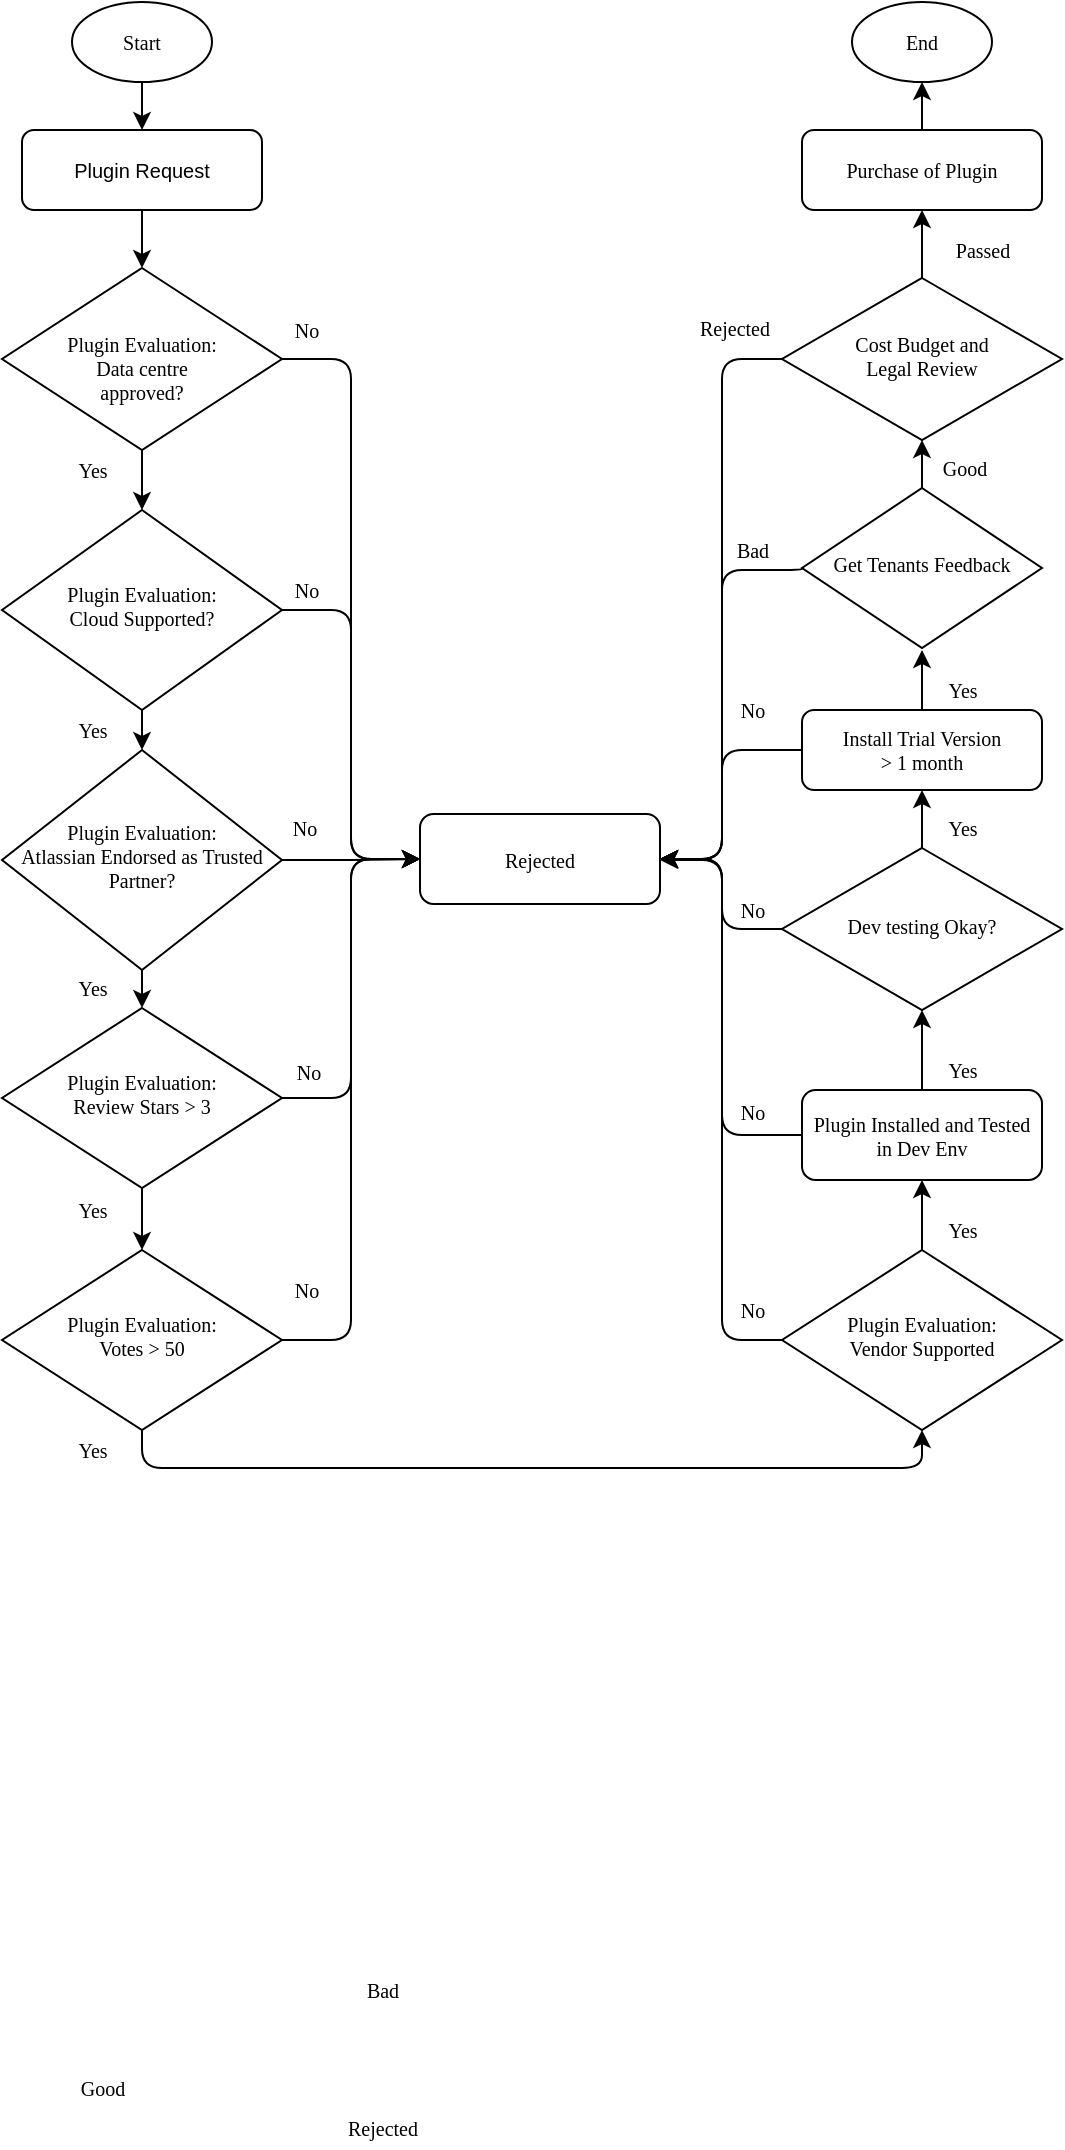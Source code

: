 <mxfile version="19.0.3" type="device" pages="2"><diagram id="C5RBs43oDa-KdzZeNtuy" name="vertical-layout"><mxGraphModel dx="1026" dy="496" grid="0" gridSize="10" guides="1" tooltips="1" connect="1" arrows="1" fold="1" page="1" pageScale="1" pageWidth="827" pageHeight="1169" math="0" shadow="0"><root><mxCell id="WIyWlLk6GJQsqaUBKTNV-0"/><mxCell id="WIyWlLk6GJQsqaUBKTNV-1" parent="WIyWlLk6GJQsqaUBKTNV-0"/><mxCell id="xzVMXYg9dv5cFpmjjLAv-13" value="" style="edgeStyle=orthogonalEdgeStyle;rounded=1;orthogonalLoop=1;jettySize=auto;html=1;fontFamily=Verdana;fontSize=10;" parent="WIyWlLk6GJQsqaUBKTNV-1" source="WIyWlLk6GJQsqaUBKTNV-3" target="WIyWlLk6GJQsqaUBKTNV-6" edge="1"><mxGeometry relative="1" as="geometry"/></mxCell><mxCell id="WIyWlLk6GJQsqaUBKTNV-3" value="Plugin Request" style="rounded=1;whiteSpace=wrap;html=1;fontSize=10;glass=0;strokeWidth=1;shadow=0;" parent="WIyWlLk6GJQsqaUBKTNV-1" vertex="1"><mxGeometry x="50" y="80" width="120" height="40" as="geometry"/></mxCell><mxCell id="XpRjnHkGzmFIEhDJoODN-17" style="edgeStyle=orthogonalEdgeStyle;rounded=1;orthogonalLoop=1;jettySize=auto;html=1;entryX=0.5;entryY=0;entryDx=0;entryDy=0;fontFamily=Verdana;" parent="WIyWlLk6GJQsqaUBKTNV-1" source="WIyWlLk6GJQsqaUBKTNV-6" target="XpRjnHkGzmFIEhDJoODN-5" edge="1"><mxGeometry relative="1" as="geometry"/></mxCell><mxCell id="XpRjnHkGzmFIEhDJoODN-19" style="edgeStyle=orthogonalEdgeStyle;rounded=1;orthogonalLoop=1;jettySize=auto;html=1;entryX=0;entryY=0.5;entryDx=0;entryDy=0;fontFamily=Verdana;" parent="WIyWlLk6GJQsqaUBKTNV-1" source="WIyWlLk6GJQsqaUBKTNV-6" target="WIyWlLk6GJQsqaUBKTNV-12" edge="1"><mxGeometry relative="1" as="geometry"/></mxCell><mxCell id="WIyWlLk6GJQsqaUBKTNV-6" value="&lt;br style=&quot;font-size: 10px;&quot;&gt;Plugin Evaluation: &lt;br style=&quot;font-size: 10px;&quot;&gt;Data centre &lt;br style=&quot;font-size: 10px;&quot;&gt;approved?" style="rhombus;whiteSpace=wrap;html=1;shadow=0;fontFamily=Verdana;fontSize=10;align=center;strokeWidth=1;spacing=6;spacingTop=-4;" parent="WIyWlLk6GJQsqaUBKTNV-1" vertex="1"><mxGeometry x="40" y="149" width="140" height="91" as="geometry"/></mxCell><mxCell id="xzVMXYg9dv5cFpmjjLAv-8" value="" style="edgeStyle=orthogonalEdgeStyle;rounded=1;orthogonalLoop=1;jettySize=auto;html=1;fontFamily=Verdana;fontSize=10;" parent="WIyWlLk6GJQsqaUBKTNV-1" source="WIyWlLk6GJQsqaUBKTNV-11" edge="1"><mxGeometry relative="1" as="geometry"><mxPoint x="500" y="340" as="targetPoint"/></mxGeometry></mxCell><mxCell id="xzVMXYg9dv5cFpmjjLAv-25" value="" style="edgeStyle=orthogonalEdgeStyle;rounded=1;orthogonalLoop=1;jettySize=auto;html=1;fontFamily=Verdana;fontSize=10;entryX=1;entryY=0.5;entryDx=0;entryDy=0;" parent="WIyWlLk6GJQsqaUBKTNV-1" source="WIyWlLk6GJQsqaUBKTNV-11" target="WIyWlLk6GJQsqaUBKTNV-12" edge="1"><mxGeometry relative="1" as="geometry"><mxPoint x="360" y="380" as="targetPoint"/><Array as="points"><mxPoint x="400" y="390"/><mxPoint x="400" y="445"/></Array></mxGeometry></mxCell><mxCell id="WIyWlLk6GJQsqaUBKTNV-11" value="Install Trial Version&lt;br style=&quot;font-size: 10px;&quot;&gt;&amp;gt; 1 month" style="rounded=1;whiteSpace=wrap;html=1;fontSize=10;glass=0;strokeWidth=1;shadow=0;fontFamily=Verdana;" parent="WIyWlLk6GJQsqaUBKTNV-1" vertex="1"><mxGeometry x="440" y="370" width="120" height="40" as="geometry"/></mxCell><mxCell id="WIyWlLk6GJQsqaUBKTNV-12" value="Rejected" style="rounded=1;whiteSpace=wrap;html=1;fontSize=10;glass=0;strokeWidth=1;shadow=0;fontFamily=Verdana;" parent="WIyWlLk6GJQsqaUBKTNV-1" vertex="1"><mxGeometry x="249" y="422" width="120" height="45" as="geometry"/></mxCell><mxCell id="XpRjnHkGzmFIEhDJoODN-38" value="" style="edgeStyle=orthogonalEdgeStyle;rounded=1;orthogonalLoop=1;jettySize=auto;html=1;entryX=0.5;entryY=0;entryDx=0;entryDy=0;fontFamily=Verdana;" parent="WIyWlLk6GJQsqaUBKTNV-1" source="XpRjnHkGzmFIEhDJoODN-5" target="XpRjnHkGzmFIEhDJoODN-7" edge="1"><mxGeometry relative="1" as="geometry"><mxPoint x="110" y="390" as="targetPoint"/></mxGeometry></mxCell><mxCell id="XpRjnHkGzmFIEhDJoODN-42" value="" style="edgeStyle=orthogonalEdgeStyle;rounded=1;orthogonalLoop=1;jettySize=auto;html=1;entryX=0;entryY=0.5;entryDx=0;entryDy=0;fontFamily=Verdana;" parent="WIyWlLk6GJQsqaUBKTNV-1" source="XpRjnHkGzmFIEhDJoODN-5" target="WIyWlLk6GJQsqaUBKTNV-12" edge="1"><mxGeometry relative="1" as="geometry"><mxPoint x="270" y="240" as="targetPoint"/></mxGeometry></mxCell><mxCell id="XpRjnHkGzmFIEhDJoODN-5" value="Plugin Evaluation: &lt;br style=&quot;font-size: 10px;&quot;&gt;Cloud Supported?" style="rhombus;whiteSpace=wrap;html=1;shadow=0;fontFamily=Verdana;fontSize=10;align=center;strokeWidth=1;spacing=6;spacingTop=-4;" parent="WIyWlLk6GJQsqaUBKTNV-1" vertex="1"><mxGeometry x="40" y="270" width="140" height="100" as="geometry"/></mxCell><mxCell id="XpRjnHkGzmFIEhDJoODN-16" style="edgeStyle=orthogonalEdgeStyle;rounded=1;orthogonalLoop=1;jettySize=auto;html=1;entryX=0;entryY=0.5;entryDx=0;entryDy=0;fontFamily=Verdana;" parent="WIyWlLk6GJQsqaUBKTNV-1" source="XpRjnHkGzmFIEhDJoODN-7" target="WIyWlLk6GJQsqaUBKTNV-12" edge="1"><mxGeometry relative="1" as="geometry"/></mxCell><mxCell id="XpRjnHkGzmFIEhDJoODN-20" style="edgeStyle=orthogonalEdgeStyle;rounded=1;orthogonalLoop=1;jettySize=auto;html=1;entryX=0.5;entryY=0;entryDx=0;entryDy=0;fontFamily=Verdana;" parent="WIyWlLk6GJQsqaUBKTNV-1" source="XpRjnHkGzmFIEhDJoODN-7" target="XpRjnHkGzmFIEhDJoODN-11" edge="1"><mxGeometry relative="1" as="geometry"/></mxCell><mxCell id="XpRjnHkGzmFIEhDJoODN-7" value="Plugin Evaluation: &lt;br style=&quot;font-size: 10px;&quot;&gt;Atlassian Endorsed as Trusted Partner?" style="rhombus;whiteSpace=wrap;html=1;shadow=0;fontFamily=Verdana;fontSize=10;align=center;strokeWidth=1;spacing=6;spacingTop=-4;" parent="WIyWlLk6GJQsqaUBKTNV-1" vertex="1"><mxGeometry x="40" y="390" width="140" height="110" as="geometry"/></mxCell><mxCell id="XpRjnHkGzmFIEhDJoODN-40" value="" style="edgeStyle=orthogonalEdgeStyle;rounded=1;orthogonalLoop=1;jettySize=auto;html=1;entryX=0;entryY=0.5;entryDx=0;entryDy=0;fontFamily=Verdana;" parent="WIyWlLk6GJQsqaUBKTNV-1" source="XpRjnHkGzmFIEhDJoODN-11" target="WIyWlLk6GJQsqaUBKTNV-12" edge="1"><mxGeometry relative="1" as="geometry"><mxPoint x="290" y="484" as="targetPoint"/></mxGeometry></mxCell><mxCell id="XpRjnHkGzmFIEhDJoODN-44" value="" style="edgeStyle=orthogonalEdgeStyle;rounded=1;orthogonalLoop=1;jettySize=auto;html=1;entryX=0.5;entryY=0;entryDx=0;entryDy=0;fontFamily=Verdana;" parent="WIyWlLk6GJQsqaUBKTNV-1" source="XpRjnHkGzmFIEhDJoODN-11" target="XpRjnHkGzmFIEhDJoODN-21" edge="1"><mxGeometry relative="1" as="geometry"><mxPoint x="110" y="604" as="targetPoint"/></mxGeometry></mxCell><mxCell id="XpRjnHkGzmFIEhDJoODN-11" value="Plugin Evaluation: &lt;br style=&quot;font-size: 10px;&quot;&gt;Review Stars &amp;gt; 3" style="rhombus;whiteSpace=wrap;html=1;shadow=0;fontFamily=Verdana;fontSize=10;align=center;strokeWidth=1;spacing=6;spacingTop=-4;" parent="WIyWlLk6GJQsqaUBKTNV-1" vertex="1"><mxGeometry x="40" y="519" width="140" height="90" as="geometry"/></mxCell><mxCell id="XpRjnHkGzmFIEhDJoODN-53" value="" style="edgeStyle=orthogonalEdgeStyle;rounded=1;orthogonalLoop=1;jettySize=auto;html=1;entryX=0;entryY=0.5;entryDx=0;entryDy=0;fontFamily=Verdana;" parent="WIyWlLk6GJQsqaUBKTNV-1" source="XpRjnHkGzmFIEhDJoODN-21" target="WIyWlLk6GJQsqaUBKTNV-12" edge="1"><mxGeometry relative="1" as="geometry"><mxPoint x="280" y="595" as="targetPoint"/></mxGeometry></mxCell><mxCell id="xzVMXYg9dv5cFpmjjLAv-6" value="" style="edgeStyle=orthogonalEdgeStyle;rounded=1;orthogonalLoop=1;jettySize=auto;html=1;fontFamily=Verdana;fontSize=10;entryX=0.5;entryY=1;entryDx=0;entryDy=0;" parent="WIyWlLk6GJQsqaUBKTNV-1" source="XpRjnHkGzmFIEhDJoODN-21" target="XpRjnHkGzmFIEhDJoODN-22" edge="1"><mxGeometry relative="1" as="geometry"><Array as="points"><mxPoint x="110" y="749"/><mxPoint x="500" y="749"/></Array></mxGeometry></mxCell><mxCell id="XpRjnHkGzmFIEhDJoODN-21" value="Plugin Evaluation: &lt;br style=&quot;font-size: 10px;&quot;&gt;Votes &amp;gt; 50" style="rhombus;whiteSpace=wrap;html=1;shadow=0;fontFamily=Verdana;fontSize=10;align=center;strokeWidth=1;spacing=6;spacingTop=-4;" parent="WIyWlLk6GJQsqaUBKTNV-1" vertex="1"><mxGeometry x="40" y="640" width="140" height="90" as="geometry"/></mxCell><mxCell id="xzVMXYg9dv5cFpmjjLAv-11" value="" style="edgeStyle=orthogonalEdgeStyle;rounded=1;orthogonalLoop=1;jettySize=auto;html=1;fontFamily=Verdana;fontSize=10;" parent="WIyWlLk6GJQsqaUBKTNV-1" source="XpRjnHkGzmFIEhDJoODN-22" target="XpRjnHkGzmFIEhDJoODN-23" edge="1"><mxGeometry relative="1" as="geometry"/></mxCell><mxCell id="xzVMXYg9dv5cFpmjjLAv-20" value="" style="edgeStyle=orthogonalEdgeStyle;rounded=1;orthogonalLoop=1;jettySize=auto;html=1;fontFamily=Verdana;fontSize=10;exitX=0;exitY=0.5;exitDx=0;exitDy=0;entryX=1;entryY=0.5;entryDx=0;entryDy=0;" parent="WIyWlLk6GJQsqaUBKTNV-1" source="XpRjnHkGzmFIEhDJoODN-22" target="WIyWlLk6GJQsqaUBKTNV-12" edge="1"><mxGeometry relative="1" as="geometry"><mxPoint x="430" y="681" as="sourcePoint"/><mxPoint x="290" y="466" as="targetPoint"/><Array as="points"><mxPoint x="400" y="685"/><mxPoint x="400" y="445"/></Array></mxGeometry></mxCell><mxCell id="XpRjnHkGzmFIEhDJoODN-22" value="Plugin Evaluation: &lt;br style=&quot;font-size: 10px;&quot;&gt;Vendor Supported" style="rhombus;whiteSpace=wrap;html=1;shadow=0;fontFamily=Verdana;fontSize=10;align=center;strokeWidth=1;spacing=6;spacingTop=-4;" parent="WIyWlLk6GJQsqaUBKTNV-1" vertex="1"><mxGeometry x="430" y="640" width="140" height="90" as="geometry"/></mxCell><mxCell id="xzVMXYg9dv5cFpmjjLAv-10" value="" style="edgeStyle=orthogonalEdgeStyle;rounded=1;orthogonalLoop=1;jettySize=auto;html=1;fontFamily=Verdana;fontSize=10;" parent="WIyWlLk6GJQsqaUBKTNV-1" source="XpRjnHkGzmFIEhDJoODN-23" target="XpRjnHkGzmFIEhDJoODN-24" edge="1"><mxGeometry relative="1" as="geometry"/></mxCell><mxCell id="xzVMXYg9dv5cFpmjjLAv-22" value="" style="edgeStyle=orthogonalEdgeStyle;rounded=1;orthogonalLoop=1;jettySize=auto;html=1;fontFamily=Verdana;fontSize=10;entryX=1;entryY=0.5;entryDx=0;entryDy=0;" parent="WIyWlLk6GJQsqaUBKTNV-1" source="XpRjnHkGzmFIEhDJoODN-23" target="WIyWlLk6GJQsqaUBKTNV-12" edge="1"><mxGeometry relative="1" as="geometry"><mxPoint x="360" y="582.5" as="targetPoint"/><Array as="points"><mxPoint x="400" y="583"/><mxPoint x="400" y="445"/></Array></mxGeometry></mxCell><mxCell id="XpRjnHkGzmFIEhDJoODN-23" value="Plugin Installed and Tested in Dev Env" style="rounded=1;whiteSpace=wrap;html=1;fontSize=10;glass=0;strokeWidth=1;shadow=0;fontFamily=Verdana;" parent="WIyWlLk6GJQsqaUBKTNV-1" vertex="1"><mxGeometry x="440" y="560" width="120" height="45" as="geometry"/></mxCell><mxCell id="xzVMXYg9dv5cFpmjjLAv-12" value="" style="edgeStyle=orthogonalEdgeStyle;rounded=1;orthogonalLoop=1;jettySize=auto;html=1;fontFamily=Verdana;fontSize=10;" parent="WIyWlLk6GJQsqaUBKTNV-1" source="XpRjnHkGzmFIEhDJoODN-24" edge="1"><mxGeometry relative="1" as="geometry"><mxPoint x="500" y="410" as="targetPoint"/></mxGeometry></mxCell><mxCell id="xzVMXYg9dv5cFpmjjLAv-23" value="" style="edgeStyle=orthogonalEdgeStyle;rounded=1;orthogonalLoop=1;jettySize=auto;html=1;fontFamily=Verdana;fontSize=10;" parent="WIyWlLk6GJQsqaUBKTNV-1" source="XpRjnHkGzmFIEhDJoODN-24" target="WIyWlLk6GJQsqaUBKTNV-12" edge="1"><mxGeometry relative="1" as="geometry"><Array as="points"><mxPoint x="400" y="480"/><mxPoint x="400" y="445"/></Array></mxGeometry></mxCell><mxCell id="XpRjnHkGzmFIEhDJoODN-24" value="Dev testing Okay?" style="rhombus;whiteSpace=wrap;html=1;shadow=0;fontFamily=Verdana;fontSize=10;align=center;strokeWidth=1;spacing=6;spacingTop=-4;" parent="WIyWlLk6GJQsqaUBKTNV-1" vertex="1"><mxGeometry x="430" y="439" width="140" height="81" as="geometry"/></mxCell><mxCell id="xzVMXYg9dv5cFpmjjLAv-7" value="" style="edgeStyle=orthogonalEdgeStyle;rounded=1;orthogonalLoop=1;jettySize=auto;html=1;fontFamily=Verdana;fontSize=10;entryX=0.5;entryY=1;entryDx=0;entryDy=0;" parent="WIyWlLk6GJQsqaUBKTNV-1" source="XpRjnHkGzmFIEhDJoODN-26" target="xzVMXYg9dv5cFpmjjLAv-33" edge="1"><mxGeometry relative="1" as="geometry"><mxPoint x="500" y="220" as="targetPoint"/></mxGeometry></mxCell><mxCell id="xzVMXYg9dv5cFpmjjLAv-27" value="" style="edgeStyle=orthogonalEdgeStyle;rounded=1;orthogonalLoop=1;jettySize=auto;html=1;fontFamily=Verdana;fontSize=10;entryX=1;entryY=0.5;entryDx=0;entryDy=0;exitX=0;exitY=0.5;exitDx=0;exitDy=0;" parent="WIyWlLk6GJQsqaUBKTNV-1" source="XpRjnHkGzmFIEhDJoODN-26" target="WIyWlLk6GJQsqaUBKTNV-12" edge="1"><mxGeometry relative="1" as="geometry"><mxPoint x="360" y="280" as="targetPoint"/><Array as="points"><mxPoint x="400" y="300"/><mxPoint x="400" y="445"/></Array></mxGeometry></mxCell><mxCell id="XpRjnHkGzmFIEhDJoODN-26" value="Get Tenants Feedback" style="rhombus;whiteSpace=wrap;html=1;shadow=0;fontFamily=Verdana;fontSize=10;align=center;strokeWidth=1;spacing=6;spacingTop=-4;" parent="WIyWlLk6GJQsqaUBKTNV-1" vertex="1"><mxGeometry x="440" y="259" width="120" height="80" as="geometry"/></mxCell><mxCell id="XpRjnHkGzmFIEhDJoODN-29" value="" style="edgeStyle=orthogonalEdgeStyle;rounded=1;orthogonalLoop=1;jettySize=auto;html=1;fontFamily=Verdana;exitX=0.5;exitY=0;exitDx=0;exitDy=0;" parent="WIyWlLk6GJQsqaUBKTNV-1" source="xzVMXYg9dv5cFpmjjLAv-33" target="XpRjnHkGzmFIEhDJoODN-28" edge="1"><mxGeometry relative="1" as="geometry"><mxPoint x="500" y="150" as="sourcePoint"/></mxGeometry></mxCell><mxCell id="XpRjnHkGzmFIEhDJoODN-62" value="&lt;font style=&quot;font-size: 10px&quot;&gt;Passed&lt;/font&gt;" style="edgeLabel;html=1;align=center;verticalAlign=middle;resizable=0;points=[];fontFamily=Verdana;" parent="XpRjnHkGzmFIEhDJoODN-29" vertex="1" connectable="0"><mxGeometry x="0.567" y="1" relative="1" as="geometry"><mxPoint x="31" y="10" as="offset"/></mxGeometry></mxCell><mxCell id="xzVMXYg9dv5cFpmjjLAv-16" value="" style="edgeStyle=orthogonalEdgeStyle;rounded=1;orthogonalLoop=1;jettySize=auto;html=1;fontFamily=Verdana;fontSize=10;" parent="WIyWlLk6GJQsqaUBKTNV-1" source="XpRjnHkGzmFIEhDJoODN-28" target="xzVMXYg9dv5cFpmjjLAv-15" edge="1"><mxGeometry relative="1" as="geometry"/></mxCell><mxCell id="XpRjnHkGzmFIEhDJoODN-28" value="Purchase of Plugin" style="rounded=1;whiteSpace=wrap;html=1;fontSize=10;glass=0;strokeWidth=1;shadow=0;fontFamily=Verdana;" parent="WIyWlLk6GJQsqaUBKTNV-1" vertex="1"><mxGeometry x="440" y="80" width="120" height="40" as="geometry"/></mxCell><mxCell id="XpRjnHkGzmFIEhDJoODN-63" value="Rejected" style="text;html=1;align=center;verticalAlign=middle;resizable=0;points=[];autosize=1;strokeColor=none;fillColor=none;fontSize=10;fontFamily=Verdana;" parent="WIyWlLk6GJQsqaUBKTNV-1" vertex="1"><mxGeometry x="200" y="1069" width="60" height="20" as="geometry"/></mxCell><mxCell id="XpRjnHkGzmFIEhDJoODN-64" value="Good" style="text;html=1;align=center;verticalAlign=middle;resizable=0;points=[];autosize=1;strokeColor=none;fillColor=none;fontSize=10;fontFamily=Verdana;" parent="WIyWlLk6GJQsqaUBKTNV-1" vertex="1"><mxGeometry x="70" y="1049" width="40" height="20" as="geometry"/></mxCell><mxCell id="XpRjnHkGzmFIEhDJoODN-65" value="Bad" style="text;html=1;align=center;verticalAlign=middle;resizable=0;points=[];autosize=1;strokeColor=none;fillColor=none;fontSize=10;fontFamily=Verdana;" parent="WIyWlLk6GJQsqaUBKTNV-1" vertex="1"><mxGeometry x="215" y="1000" width="30" height="20" as="geometry"/></mxCell><mxCell id="XpRjnHkGzmFIEhDJoODN-67" value="Yes" style="text;html=1;align=center;verticalAlign=middle;resizable=0;points=[];autosize=1;strokeColor=none;fillColor=none;fontSize=10;fontFamily=Verdana;" parent="WIyWlLk6GJQsqaUBKTNV-1" vertex="1"><mxGeometry x="505" y="620" width="30" height="20" as="geometry"/></mxCell><mxCell id="XpRjnHkGzmFIEhDJoODN-68" value="Yes" style="text;html=1;align=center;verticalAlign=middle;resizable=0;points=[];autosize=1;strokeColor=none;fillColor=none;fontSize=10;fontFamily=Verdana;" parent="WIyWlLk6GJQsqaUBKTNV-1" vertex="1"><mxGeometry x="70" y="730" width="30" height="20" as="geometry"/></mxCell><mxCell id="XpRjnHkGzmFIEhDJoODN-69" value="No" style="text;html=1;align=center;verticalAlign=middle;resizable=0;points=[];autosize=1;strokeColor=none;fillColor=none;fontSize=10;fontFamily=Verdana;" parent="WIyWlLk6GJQsqaUBKTNV-1" vertex="1"><mxGeometry x="177" y="649.5" width="30" height="20" as="geometry"/></mxCell><mxCell id="XpRjnHkGzmFIEhDJoODN-70" value="Yes" style="text;html=1;align=center;verticalAlign=middle;resizable=0;points=[];autosize=1;strokeColor=none;fillColor=none;fontSize=10;fontFamily=Verdana;" parent="WIyWlLk6GJQsqaUBKTNV-1" vertex="1"><mxGeometry x="70" y="610" width="30" height="20" as="geometry"/></mxCell><mxCell id="XpRjnHkGzmFIEhDJoODN-71" value="Yes" style="text;html=1;align=center;verticalAlign=middle;resizable=0;points=[];autosize=1;strokeColor=none;fillColor=none;fontSize=10;fontFamily=Verdana;" parent="WIyWlLk6GJQsqaUBKTNV-1" vertex="1"><mxGeometry x="70" y="499" width="30" height="20" as="geometry"/></mxCell><mxCell id="XpRjnHkGzmFIEhDJoODN-74" value="No" style="text;html=1;align=center;verticalAlign=middle;resizable=0;points=[];autosize=1;strokeColor=none;fillColor=none;fontSize=10;fontFamily=Verdana;" parent="WIyWlLk6GJQsqaUBKTNV-1" vertex="1"><mxGeometry x="178" y="540.5" width="30" height="20" as="geometry"/></mxCell><mxCell id="XpRjnHkGzmFIEhDJoODN-75" value="No" style="text;html=1;align=center;verticalAlign=middle;resizable=0;points=[];autosize=1;strokeColor=none;fillColor=none;fontSize=10;fontFamily=Verdana;" parent="WIyWlLk6GJQsqaUBKTNV-1" vertex="1"><mxGeometry x="176" y="419" width="30" height="20" as="geometry"/></mxCell><mxCell id="XpRjnHkGzmFIEhDJoODN-77" value="Yes" style="text;html=1;align=center;verticalAlign=middle;resizable=0;points=[];autosize=1;strokeColor=none;fillColor=none;fontSize=10;fontFamily=Verdana;" parent="WIyWlLk6GJQsqaUBKTNV-1" vertex="1"><mxGeometry x="70" y="370" width="30" height="20" as="geometry"/></mxCell><mxCell id="XpRjnHkGzmFIEhDJoODN-78" value="No" style="text;html=1;align=center;verticalAlign=middle;resizable=0;points=[];autosize=1;strokeColor=none;fillColor=none;fontSize=10;fontFamily=Verdana;" parent="WIyWlLk6GJQsqaUBKTNV-1" vertex="1"><mxGeometry x="177" y="300" width="30" height="20" as="geometry"/></mxCell><mxCell id="XpRjnHkGzmFIEhDJoODN-79" value="No" style="text;html=1;align=center;verticalAlign=middle;resizable=0;points=[];autosize=1;strokeColor=none;fillColor=none;fontSize=10;fontFamily=Verdana;" parent="WIyWlLk6GJQsqaUBKTNV-1" vertex="1"><mxGeometry x="177" y="170" width="30" height="20" as="geometry"/></mxCell><mxCell id="XpRjnHkGzmFIEhDJoODN-80" value="Yes" style="text;html=1;align=center;verticalAlign=middle;resizable=0;points=[];autosize=1;strokeColor=none;fillColor=none;fontSize=10;fontFamily=Verdana;" parent="WIyWlLk6GJQsqaUBKTNV-1" vertex="1"><mxGeometry x="70" y="240" width="30" height="20" as="geometry"/></mxCell><mxCell id="XpRjnHkGzmFIEhDJoODN-82" value="No" style="text;html=1;align=center;verticalAlign=middle;resizable=0;points=[];autosize=1;strokeColor=none;fillColor=none;fontSize=10;fontFamily=Verdana;" parent="WIyWlLk6GJQsqaUBKTNV-1" vertex="1"><mxGeometry x="400" y="660" width="30" height="20" as="geometry"/></mxCell><mxCell id="xzVMXYg9dv5cFpmjjLAv-17" value="" style="edgeStyle=orthogonalEdgeStyle;rounded=1;orthogonalLoop=1;jettySize=auto;html=1;fontFamily=Verdana;fontSize=10;" parent="WIyWlLk6GJQsqaUBKTNV-1" source="xzVMXYg9dv5cFpmjjLAv-14" edge="1"><mxGeometry relative="1" as="geometry"><mxPoint x="110" y="80" as="targetPoint"/></mxGeometry></mxCell><mxCell id="xzVMXYg9dv5cFpmjjLAv-14" value="Start" style="ellipse;whiteSpace=wrap;html=1;fontFamily=Verdana;fontSize=10;" parent="WIyWlLk6GJQsqaUBKTNV-1" vertex="1"><mxGeometry x="75" y="16" width="70" height="40" as="geometry"/></mxCell><mxCell id="xzVMXYg9dv5cFpmjjLAv-15" value="End" style="ellipse;whiteSpace=wrap;html=1;fontFamily=Verdana;fontSize=10;" parent="WIyWlLk6GJQsqaUBKTNV-1" vertex="1"><mxGeometry x="465" y="16" width="70" height="40" as="geometry"/></mxCell><mxCell id="xzVMXYg9dv5cFpmjjLAv-28" value="No" style="text;html=1;align=center;verticalAlign=middle;resizable=0;points=[];autosize=1;strokeColor=none;fillColor=none;fontSize=10;fontFamily=Verdana;" parent="WIyWlLk6GJQsqaUBKTNV-1" vertex="1"><mxGeometry x="400" y="560.5" width="30" height="20" as="geometry"/></mxCell><mxCell id="xzVMXYg9dv5cFpmjjLAv-29" value="No" style="text;html=1;align=center;verticalAlign=middle;resizable=0;points=[];autosize=1;strokeColor=none;fillColor=none;fontSize=10;fontFamily=Verdana;" parent="WIyWlLk6GJQsqaUBKTNV-1" vertex="1"><mxGeometry x="400" y="460" width="30" height="20" as="geometry"/></mxCell><mxCell id="xzVMXYg9dv5cFpmjjLAv-30" value="No" style="text;html=1;align=center;verticalAlign=middle;resizable=0;points=[];autosize=1;strokeColor=none;fillColor=none;fontSize=10;fontFamily=Verdana;" parent="WIyWlLk6GJQsqaUBKTNV-1" vertex="1"><mxGeometry x="400" y="360" width="30" height="20" as="geometry"/></mxCell><mxCell id="xzVMXYg9dv5cFpmjjLAv-31" value="Bad" style="text;html=1;align=center;verticalAlign=middle;resizable=0;points=[];autosize=1;strokeColor=none;fillColor=none;fontSize=10;fontFamily=Verdana;" parent="WIyWlLk6GJQsqaUBKTNV-1" vertex="1"><mxGeometry x="400" y="280" width="30" height="20" as="geometry"/></mxCell><mxCell id="xzVMXYg9dv5cFpmjjLAv-35" value="" style="edgeStyle=orthogonalEdgeStyle;rounded=1;orthogonalLoop=1;jettySize=auto;html=1;fontFamily=Verdana;fontSize=10;entryX=1;entryY=0.5;entryDx=0;entryDy=0;" parent="WIyWlLk6GJQsqaUBKTNV-1" source="xzVMXYg9dv5cFpmjjLAv-33" target="WIyWlLk6GJQsqaUBKTNV-12" edge="1"><mxGeometry relative="1" as="geometry"><mxPoint x="350" y="189.5" as="targetPoint"/><Array as="points"><mxPoint x="400" y="195"/><mxPoint x="400" y="445"/></Array></mxGeometry></mxCell><mxCell id="xzVMXYg9dv5cFpmjjLAv-33" value="Cost Budget and &lt;br&gt;Legal Review" style="rhombus;whiteSpace=wrap;html=1;shadow=0;fontFamily=Verdana;fontSize=10;align=center;strokeWidth=1;spacing=6;spacingTop=-4;" parent="WIyWlLk6GJQsqaUBKTNV-1" vertex="1"><mxGeometry x="430" y="154" width="140" height="81" as="geometry"/></mxCell><mxCell id="xzVMXYg9dv5cFpmjjLAv-36" value="&lt;span style=&quot;font-size: 10px;&quot;&gt;Rejected&lt;/span&gt;" style="edgeLabel;html=1;align=center;verticalAlign=middle;resizable=0;points=[];fontFamily=Verdana;" parent="WIyWlLk6GJQsqaUBKTNV-1" vertex="1" connectable="0"><mxGeometry x="470" y="140.003" as="geometry"><mxPoint x="-64" y="39" as="offset"/></mxGeometry></mxCell><mxCell id="xzVMXYg9dv5cFpmjjLAv-37" value="&lt;font style=&quot;font-size: 10px&quot;&gt;Good&lt;/font&gt;" style="edgeLabel;html=1;align=center;verticalAlign=middle;resizable=0;points=[];fontFamily=Verdana;" parent="WIyWlLk6GJQsqaUBKTNV-1" vertex="1" connectable="0"><mxGeometry x="520" y="250.004" as="geometry"><mxPoint x="1" y="-1" as="offset"/></mxGeometry></mxCell><mxCell id="xzVMXYg9dv5cFpmjjLAv-38" value="Yes" style="text;html=1;align=center;verticalAlign=middle;resizable=0;points=[];autosize=1;strokeColor=none;fillColor=none;fontSize=10;fontFamily=Verdana;" parent="WIyWlLk6GJQsqaUBKTNV-1" vertex="1"><mxGeometry x="505" y="540" width="30" height="20" as="geometry"/></mxCell><mxCell id="xzVMXYg9dv5cFpmjjLAv-39" value="Yes" style="text;html=1;align=center;verticalAlign=middle;resizable=0;points=[];autosize=1;strokeColor=none;fillColor=none;fontSize=10;fontFamily=Verdana;" parent="WIyWlLk6GJQsqaUBKTNV-1" vertex="1"><mxGeometry x="505" y="419" width="30" height="20" as="geometry"/></mxCell><mxCell id="xzVMXYg9dv5cFpmjjLAv-40" value="Yes" style="text;html=1;align=center;verticalAlign=middle;resizable=0;points=[];autosize=1;strokeColor=none;fillColor=none;fontSize=10;fontFamily=Verdana;" parent="WIyWlLk6GJQsqaUBKTNV-1" vertex="1"><mxGeometry x="505" y="350" width="30" height="20" as="geometry"/></mxCell></root></mxGraphModel></diagram><diagram name="horizontal-layout" id="eKzJ9wceDhU96s1LVjoK"><mxGraphModel dx="1026" dy="530" grid="1" gridSize="10" guides="1" tooltips="1" connect="1" arrows="1" fold="1" page="1" pageScale="1" pageWidth="827" pageHeight="1169" math="0" shadow="0"><root><mxCell id="CC4INAylgOxQgKjTpZK9-0"/><mxCell id="CC4INAylgOxQgKjTpZK9-1" parent="CC4INAylgOxQgKjTpZK9-0"/><mxCell id="CC4INAylgOxQgKjTpZK9-2" value="" style="edgeStyle=orthogonalEdgeStyle;rounded=0;orthogonalLoop=1;jettySize=auto;html=1;" parent="CC4INAylgOxQgKjTpZK9-1" source="CC4INAylgOxQgKjTpZK9-3" target="CC4INAylgOxQgKjTpZK9-6" edge="1"><mxGeometry relative="1" as="geometry"/></mxCell><mxCell id="CC4INAylgOxQgKjTpZK9-3" value="Plugin Request" style="rounded=1;whiteSpace=wrap;html=1;fontSize=12;glass=0;strokeWidth=1;shadow=0;" parent="CC4INAylgOxQgKjTpZK9-1" vertex="1"><mxGeometry x="50" y="18" width="120" height="40" as="geometry"/></mxCell><mxCell id="DahzgMe5XvXq7uPstONB-3" value="" style="edgeStyle=orthogonalEdgeStyle;rounded=0;orthogonalLoop=1;jettySize=auto;html=1;" parent="CC4INAylgOxQgKjTpZK9-1" source="CC4INAylgOxQgKjTpZK9-6" edge="1"><mxGeometry relative="1" as="geometry"><mxPoint x="220" y="200" as="targetPoint"/></mxGeometry></mxCell><mxCell id="CC4INAylgOxQgKjTpZK9-6" value="&lt;br&gt;Plugin Evaluation: &lt;br&gt;Data centre &lt;br&gt;approved?" style="rhombus;whiteSpace=wrap;html=1;shadow=0;fontFamily=Helvetica;fontSize=12;align=center;strokeWidth=1;spacing=6;spacingTop=-4;" parent="CC4INAylgOxQgKjTpZK9-1" vertex="1"><mxGeometry x="40" y="88" width="140" height="110" as="geometry"/></mxCell><mxCell id="CC4INAylgOxQgKjTpZK9-7" value="" style="edgeStyle=orthogonalEdgeStyle;rounded=0;orthogonalLoop=1;jettySize=auto;html=1;entryX=0.5;entryY=0;entryDx=0;entryDy=0;exitX=0.5;exitY=1;exitDx=0;exitDy=0;" parent="CC4INAylgOxQgKjTpZK9-1" source="CC4INAylgOxQgKjTpZK9-8" target="CC4INAylgOxQgKjTpZK9-32" edge="1"><mxGeometry relative="1" as="geometry"><Array as="points"><mxPoint x="220" y="970"/><mxPoint x="220" y="970"/></Array></mxGeometry></mxCell><mxCell id="CC4INAylgOxQgKjTpZK9-8" value="Repair Lamp" style="rounded=1;whiteSpace=wrap;html=1;fontSize=12;glass=0;strokeWidth=1;shadow=0;" parent="CC4INAylgOxQgKjTpZK9-1" vertex="1"><mxGeometry x="160" y="920" width="120" height="40" as="geometry"/></mxCell><mxCell id="CC4INAylgOxQgKjTpZK9-9" value="Rejected" style="rounded=1;whiteSpace=wrap;html=1;fontSize=12;glass=0;strokeWidth=1;shadow=0;" parent="CC4INAylgOxQgKjTpZK9-1" vertex="1"><mxGeometry x="340" y="345" width="120" height="40" as="geometry"/></mxCell><mxCell id="DahzgMe5XvXq7uPstONB-4" value="" style="edgeStyle=orthogonalEdgeStyle;rounded=0;orthogonalLoop=1;jettySize=auto;html=1;" parent="CC4INAylgOxQgKjTpZK9-1" source="CC4INAylgOxQgKjTpZK9-12" edge="1"><mxGeometry relative="1" as="geometry"><mxPoint x="320" y="200" as="targetPoint"/></mxGeometry></mxCell><mxCell id="CC4INAylgOxQgKjTpZK9-12" value="Plugin Evaluation: &lt;br&gt;Cloud Supported?" style="rhombus;whiteSpace=wrap;html=1;shadow=0;fontFamily=Helvetica;fontSize=12;align=center;strokeWidth=1;spacing=6;spacingTop=-4;" parent="CC4INAylgOxQgKjTpZK9-1" vertex="1"><mxGeometry x="149" y="203" width="140" height="100" as="geometry"/></mxCell><mxCell id="CC4INAylgOxQgKjTpZK9-15" value="Plugin Evaluation: &lt;br&gt;Atlassian Endorsed as Trusted Partner?" style="rhombus;whiteSpace=wrap;html=1;shadow=0;fontFamily=Helvetica;fontSize=12;align=center;strokeWidth=1;spacing=6;spacingTop=-4;" parent="CC4INAylgOxQgKjTpZK9-1" vertex="1"><mxGeometry x="249" y="88" width="140" height="110" as="geometry"/></mxCell><mxCell id="CC4INAylgOxQgKjTpZK9-18" value="Plugin Evaluation: &lt;br&gt;Review Stars &amp;gt; 3" style="rhombus;whiteSpace=wrap;html=1;shadow=0;fontFamily=Helvetica;fontSize=12;align=center;strokeWidth=1;spacing=6;spacingTop=-4;" parent="CC4INAylgOxQgKjTpZK9-1" vertex="1"><mxGeometry x="339" y="208" width="140" height="90" as="geometry"/></mxCell><mxCell id="CC4INAylgOxQgKjTpZK9-21" value="Plugin Evaluation: &lt;br&gt;Votes &amp;gt; 50" style="rhombus;whiteSpace=wrap;html=1;shadow=0;fontFamily=Helvetica;fontSize=12;align=center;strokeWidth=1;spacing=6;spacingTop=-4;" parent="CC4INAylgOxQgKjTpZK9-1" vertex="1"><mxGeometry x="449" y="98" width="140" height="90" as="geometry"/></mxCell><mxCell id="CC4INAylgOxQgKjTpZK9-22" value="" style="edgeStyle=orthogonalEdgeStyle;rounded=0;orthogonalLoop=1;jettySize=auto;html=1;" parent="CC4INAylgOxQgKjTpZK9-1" source="CC4INAylgOxQgKjTpZK9-24" target="CC4INAylgOxQgKjTpZK9-26" edge="1"><mxGeometry relative="1" as="geometry"/></mxCell><mxCell id="CC4INAylgOxQgKjTpZK9-24" value="Plugin Evaluation: &lt;br&gt;Vendor Supported" style="rhombus;whiteSpace=wrap;html=1;shadow=0;fontFamily=Helvetica;fontSize=12;align=center;strokeWidth=1;spacing=6;spacingTop=-4;" parent="CC4INAylgOxQgKjTpZK9-1" vertex="1"><mxGeometry x="150" y="660" width="140" height="90" as="geometry"/></mxCell><mxCell id="CC4INAylgOxQgKjTpZK9-25" value="" style="edgeStyle=orthogonalEdgeStyle;rounded=0;orthogonalLoop=1;jettySize=auto;html=1;entryX=0.5;entryY=0;entryDx=0;entryDy=0;" parent="CC4INAylgOxQgKjTpZK9-1" source="CC4INAylgOxQgKjTpZK9-26" target="CC4INAylgOxQgKjTpZK9-29" edge="1"><mxGeometry relative="1" as="geometry"/></mxCell><mxCell id="CC4INAylgOxQgKjTpZK9-26" value="Plugin Installed and Tested in Dev Env" style="rounded=1;whiteSpace=wrap;html=1;fontSize=12;glass=0;strokeWidth=1;shadow=0;" parent="CC4INAylgOxQgKjTpZK9-1" vertex="1"><mxGeometry x="160" y="770" width="120" height="40" as="geometry"/></mxCell><mxCell id="CC4INAylgOxQgKjTpZK9-27" value="" style="edgeStyle=orthogonalEdgeStyle;rounded=0;orthogonalLoop=1;jettySize=auto;html=1;entryX=0.5;entryY=0;entryDx=0;entryDy=0;" parent="CC4INAylgOxQgKjTpZK9-1" source="CC4INAylgOxQgKjTpZK9-29" target="CC4INAylgOxQgKjTpZK9-8" edge="1"><mxGeometry relative="1" as="geometry"><mxPoint x="100" y="975" as="targetPoint"/></mxGeometry></mxCell><mxCell id="CC4INAylgOxQgKjTpZK9-29" value="Dev testing Okay?" style="rhombus;whiteSpace=wrap;html=1;shadow=0;fontFamily=Helvetica;fontSize=12;align=center;strokeWidth=1;spacing=6;spacingTop=-4;" parent="CC4INAylgOxQgKjTpZK9-1" vertex="1"><mxGeometry x="150" y="830" width="140" height="70" as="geometry"/></mxCell><mxCell id="CC4INAylgOxQgKjTpZK9-30" value="" style="edgeStyle=orthogonalEdgeStyle;rounded=0;orthogonalLoop=1;jettySize=auto;html=1;entryX=0.5;entryY=0;entryDx=0;entryDy=0;" parent="CC4INAylgOxQgKjTpZK9-1" source="CC4INAylgOxQgKjTpZK9-32" target="CC4INAylgOxQgKjTpZK9-36" edge="1"><mxGeometry relative="1" as="geometry"><mxPoint x="70" y="1128" as="targetPoint"/></mxGeometry></mxCell><mxCell id="CC4INAylgOxQgKjTpZK9-32" value="Get Tenants Feedback" style="rhombus;whiteSpace=wrap;html=1;shadow=0;fontFamily=Helvetica;fontSize=12;align=center;strokeWidth=1;spacing=6;spacingTop=-4;" parent="CC4INAylgOxQgKjTpZK9-1" vertex="1"><mxGeometry x="160" y="980" width="120" height="72" as="geometry"/></mxCell><mxCell id="CC4INAylgOxQgKjTpZK9-33" value="" style="edgeStyle=orthogonalEdgeStyle;rounded=0;orthogonalLoop=1;jettySize=auto;html=1;" parent="CC4INAylgOxQgKjTpZK9-1" source="CC4INAylgOxQgKjTpZK9-36" target="CC4INAylgOxQgKjTpZK9-37" edge="1"><mxGeometry relative="1" as="geometry"/></mxCell><mxCell id="CC4INAylgOxQgKjTpZK9-34" value="&lt;font style=&quot;font-size: 10px&quot;&gt;Passed&lt;/font&gt;" style="edgeLabel;html=1;align=center;verticalAlign=middle;resizable=0;points=[];" parent="CC4INAylgOxQgKjTpZK9-33" vertex="1" connectable="0"><mxGeometry x="0.567" y="1" relative="1" as="geometry"><mxPoint x="-26" as="offset"/></mxGeometry></mxCell><mxCell id="CC4INAylgOxQgKjTpZK9-36" value="Cost, Budget, and Legal Review" style="rounded=1;whiteSpace=wrap;html=1;fontSize=12;glass=0;strokeWidth=1;shadow=0;" parent="CC4INAylgOxQgKjTpZK9-1" vertex="1"><mxGeometry x="160" y="1069" width="120" height="40" as="geometry"/></mxCell><mxCell id="CC4INAylgOxQgKjTpZK9-37" value="Purchase of Plugin" style="rounded=1;whiteSpace=wrap;html=1;fontSize=12;glass=0;strokeWidth=1;shadow=0;" parent="CC4INAylgOxQgKjTpZK9-1" vertex="1"><mxGeometry x="160" y="1129" width="120" height="40" as="geometry"/></mxCell><mxCell id="CC4INAylgOxQgKjTpZK9-38" value="Rejected" style="text;html=1;align=center;verticalAlign=middle;resizable=0;points=[];autosize=1;strokeColor=none;fillColor=none;fontSize=10;" parent="CC4INAylgOxQgKjTpZK9-1" vertex="1"><mxGeometry x="310" y="1069" width="60" height="20" as="geometry"/></mxCell><mxCell id="CC4INAylgOxQgKjTpZK9-39" value="Good" style="text;html=1;align=center;verticalAlign=middle;resizable=0;points=[];autosize=1;strokeColor=none;fillColor=none;fontSize=10;" parent="CC4INAylgOxQgKjTpZK9-1" vertex="1"><mxGeometry x="180" y="1049" width="40" height="20" as="geometry"/></mxCell><mxCell id="CC4INAylgOxQgKjTpZK9-40" value="Bad" style="text;html=1;align=center;verticalAlign=middle;resizable=0;points=[];autosize=1;strokeColor=none;fillColor=none;fontSize=10;" parent="CC4INAylgOxQgKjTpZK9-1" vertex="1"><mxGeometry x="325" y="1000" width="30" height="20" as="geometry"/></mxCell><mxCell id="CC4INAylgOxQgKjTpZK9-41" value="No" style="text;html=1;align=center;verticalAlign=middle;resizable=0;points=[];autosize=1;strokeColor=none;fillColor=none;fontSize=10;" parent="CC4INAylgOxQgKjTpZK9-1" vertex="1"><mxGeometry x="325" y="848" width="30" height="20" as="geometry"/></mxCell><mxCell id="CC4INAylgOxQgKjTpZK9-42" value="Yes" style="text;html=1;align=center;verticalAlign=middle;resizable=0;points=[];autosize=1;strokeColor=none;fillColor=none;fontSize=10;" parent="CC4INAylgOxQgKjTpZK9-1" vertex="1"><mxGeometry x="191" y="898" width="30" height="20" as="geometry"/></mxCell><mxCell id="CC4INAylgOxQgKjTpZK9-43" value="Yes" style="text;html=1;align=center;verticalAlign=middle;resizable=0;points=[];autosize=1;strokeColor=none;fillColor=none;fontSize=10;" parent="CC4INAylgOxQgKjTpZK9-1" vertex="1"><mxGeometry x="190" y="748" width="30" height="20" as="geometry"/></mxCell><mxCell id="CC4INAylgOxQgKjTpZK9-44" value="No" style="text;html=1;align=center;verticalAlign=middle;resizable=0;points=[];autosize=1;strokeColor=none;fillColor=none;fontSize=10;" parent="CC4INAylgOxQgKjTpZK9-1" vertex="1"><mxGeometry x="324" y="688" width="30" height="20" as="geometry"/></mxCell><mxCell id="CC4INAylgOxQgKjTpZK9-45" value="Yes" style="text;html=1;align=center;verticalAlign=middle;resizable=0;points=[];autosize=1;strokeColor=none;fillColor=none;fontSize=10;" parent="CC4INAylgOxQgKjTpZK9-1" vertex="1"><mxGeometry x="190" y="640" width="30" height="20" as="geometry"/></mxCell><mxCell id="CC4INAylgOxQgKjTpZK9-46" value="Yes" style="text;html=1;align=center;verticalAlign=middle;resizable=0;points=[];autosize=1;strokeColor=none;fillColor=none;fontSize=10;" parent="CC4INAylgOxQgKjTpZK9-1" vertex="1"><mxGeometry x="190" y="529" width="30" height="20" as="geometry"/></mxCell><mxCell id="CC4INAylgOxQgKjTpZK9-47" value="No" style="text;html=1;align=center;verticalAlign=middle;resizable=0;points=[];autosize=1;strokeColor=none;fillColor=none;fontSize=10;" parent="CC4INAylgOxQgKjTpZK9-1" vertex="1"><mxGeometry x="325" y="579" width="30" height="20" as="geometry"/></mxCell><mxCell id="CC4INAylgOxQgKjTpZK9-48" value="No" style="text;html=1;align=center;verticalAlign=middle;resizable=0;points=[];autosize=1;strokeColor=none;fillColor=none;fontSize=10;" parent="CC4INAylgOxQgKjTpZK9-1" vertex="1"><mxGeometry x="324" y="468" width="30" height="20" as="geometry"/></mxCell><mxCell id="CC4INAylgOxQgKjTpZK9-49" value="Yes" style="text;html=1;align=center;verticalAlign=middle;resizable=0;points=[];autosize=1;strokeColor=none;fillColor=none;fontSize=10;" parent="CC4INAylgOxQgKjTpZK9-1" vertex="1"><mxGeometry x="190" y="418" width="30" height="20" as="geometry"/></mxCell><mxCell id="CC4INAylgOxQgKjTpZK9-50" value="No" style="text;html=1;align=center;verticalAlign=middle;resizable=0;points=[];autosize=1;strokeColor=none;fillColor=none;fontSize=10;" parent="CC4INAylgOxQgKjTpZK9-1" vertex="1"><mxGeometry x="295" y="348" width="30" height="20" as="geometry"/></mxCell><mxCell id="CC4INAylgOxQgKjTpZK9-51" value="No" style="text;html=1;align=center;verticalAlign=middle;resizable=0;points=[];autosize=1;strokeColor=none;fillColor=none;fontSize=10;" parent="CC4INAylgOxQgKjTpZK9-1" vertex="1"><mxGeometry x="324" y="220" width="30" height="20" as="geometry"/></mxCell><mxCell id="CC4INAylgOxQgKjTpZK9-52" value="Yes" style="text;html=1;align=center;verticalAlign=middle;resizable=0;points=[];autosize=1;strokeColor=none;fillColor=none;fontSize=10;" parent="CC4INAylgOxQgKjTpZK9-1" vertex="1"><mxGeometry x="188" y="290" width="30" height="20" as="geometry"/></mxCell><mxCell id="CC4INAylgOxQgKjTpZK9-53" value="Yes" style="text;html=1;align=center;verticalAlign=middle;resizable=0;points=[];autosize=1;strokeColor=none;fillColor=none;fontSize=10;" parent="CC4INAylgOxQgKjTpZK9-1" vertex="1"><mxGeometry x="188" y="170" width="30" height="20" as="geometry"/></mxCell><mxCell id="CC4INAylgOxQgKjTpZK9-54" value="No" style="text;html=1;align=center;verticalAlign=middle;resizable=0;points=[];autosize=1;strokeColor=none;fillColor=none;fontSize=10;" parent="CC4INAylgOxQgKjTpZK9-1" vertex="1"><mxGeometry x="315" y="100" width="30" height="20" as="geometry"/></mxCell></root></mxGraphModel></diagram></mxfile>